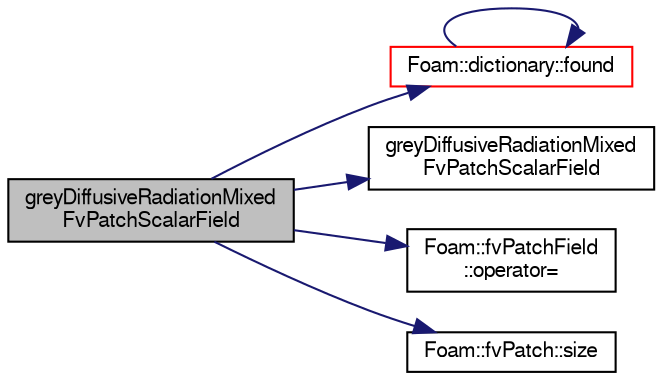 digraph "greyDiffusiveRadiationMixedFvPatchScalarField"
{
  bgcolor="transparent";
  edge [fontname="FreeSans",fontsize="10",labelfontname="FreeSans",labelfontsize="10"];
  node [fontname="FreeSans",fontsize="10",shape=record];
  rankdir="LR";
  Node4 [label="greyDiffusiveRadiationMixed\lFvPatchScalarField",height=0.2,width=0.4,color="black", fillcolor="grey75", style="filled", fontcolor="black"];
  Node4 -> Node5 [color="midnightblue",fontsize="10",style="solid",fontname="FreeSans"];
  Node5 [label="Foam::dictionary::found",height=0.2,width=0.4,color="red",URL="$a26014.html#adcd3d5d43253006ef145e56b43025d28",tooltip="Search dictionary for given keyword. "];
  Node5 -> Node5 [color="midnightblue",fontsize="10",style="solid",fontname="FreeSans"];
  Node4 -> Node7 [color="midnightblue",fontsize="10",style="solid",fontname="FreeSans"];
  Node7 [label="greyDiffusiveRadiationMixed\lFvPatchScalarField",height=0.2,width=0.4,color="black",URL="$a29990.html#ae449427ca5fe6c832770182bfba4c342",tooltip="Construct from patch and internal field. "];
  Node4 -> Node8 [color="midnightblue",fontsize="10",style="solid",fontname="FreeSans"];
  Node8 [label="Foam::fvPatchField\l::operator=",height=0.2,width=0.4,color="black",URL="$a22354.html#a6a896c9a07142ef7985d976d61181176"];
  Node4 -> Node9 [color="midnightblue",fontsize="10",style="solid",fontname="FreeSans"];
  Node9 [label="Foam::fvPatch::size",height=0.2,width=0.4,color="black",URL="$a22870.html#a03bc1200aac252c4d3e18657d700b71c",tooltip="Return size. "];
}
